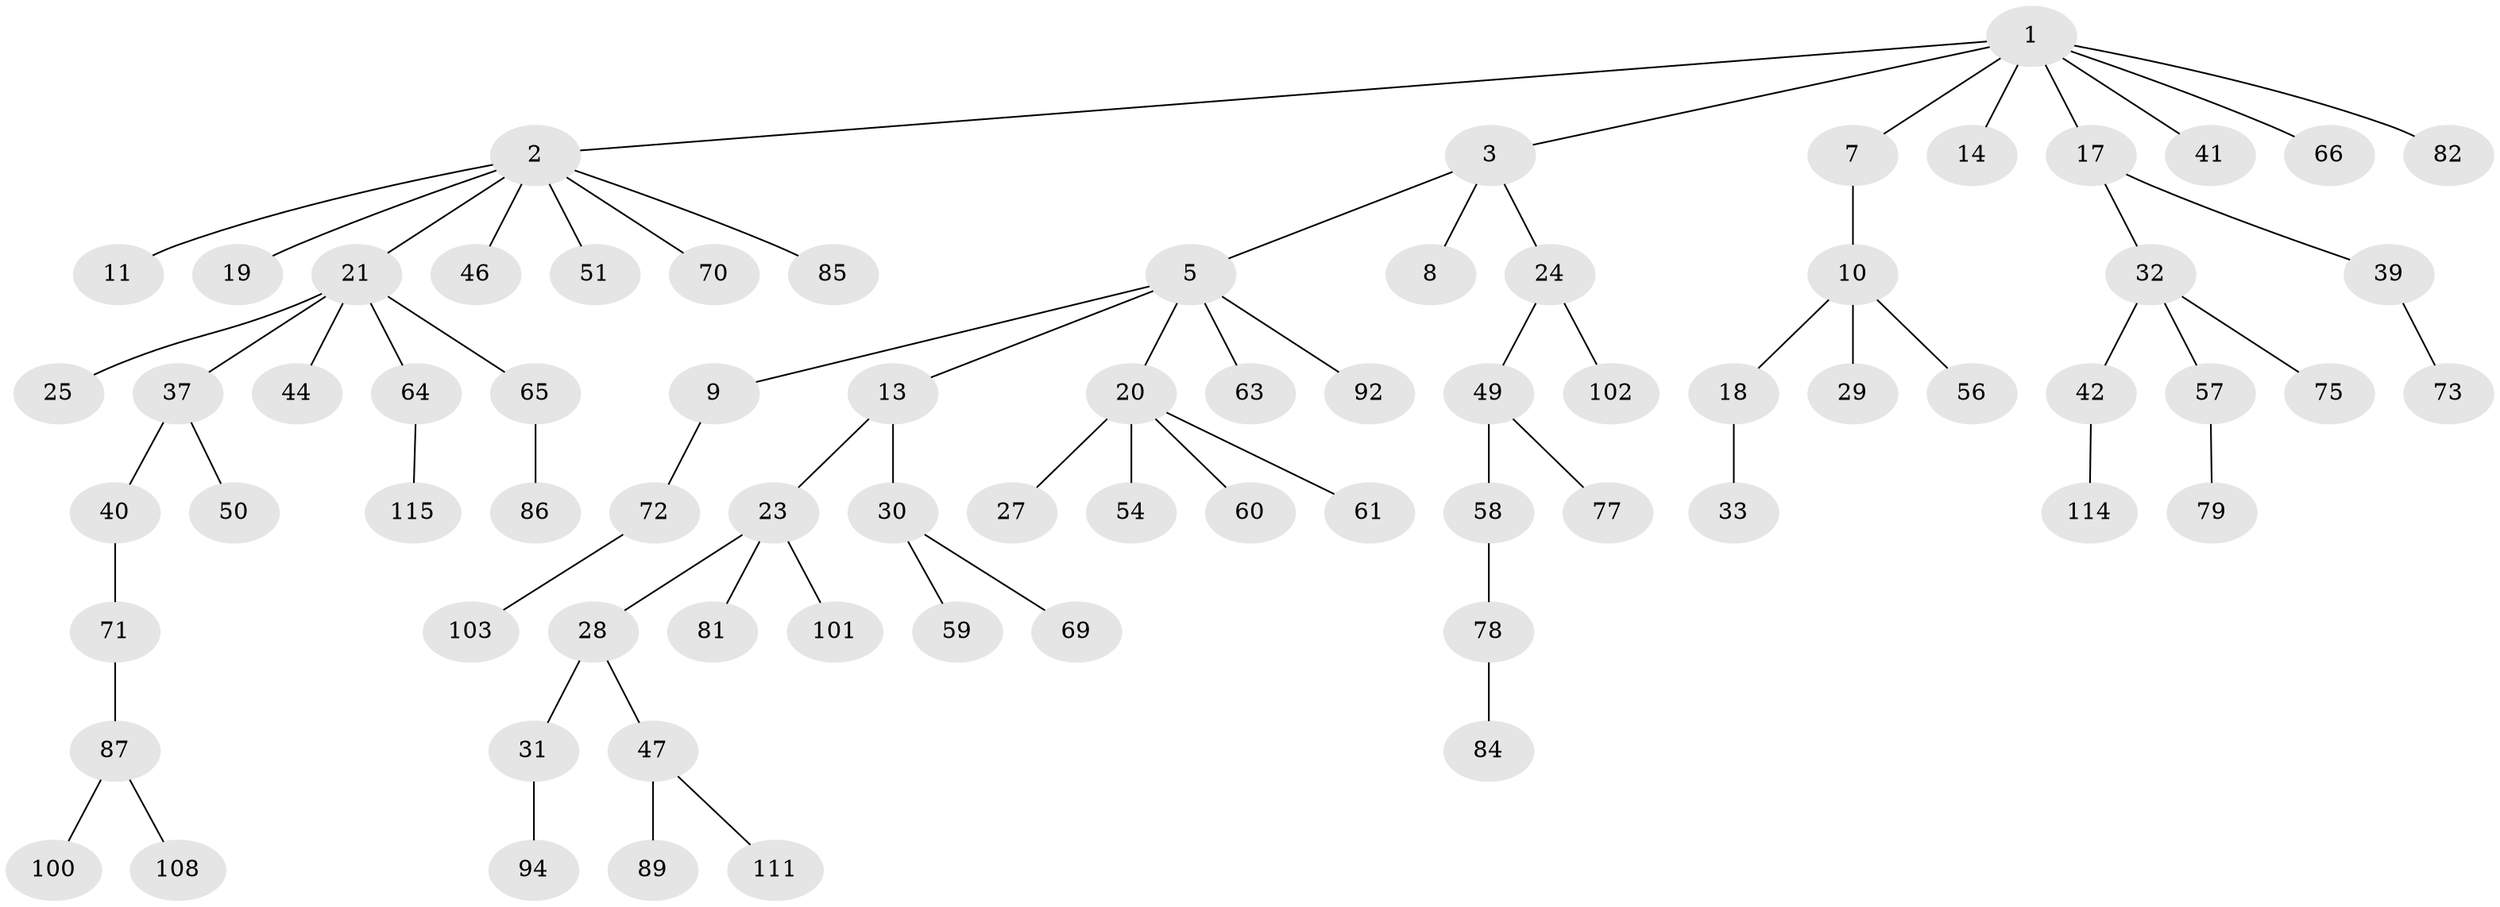 // Generated by graph-tools (version 1.1) at 2025/24/03/03/25 07:24:08]
// undirected, 74 vertices, 73 edges
graph export_dot {
graph [start="1"]
  node [color=gray90,style=filled];
  1 [super="+16"];
  2 [super="+4"];
  3 [super="+6"];
  5 [super="+99"];
  7;
  8 [super="+15"];
  9 [super="+12"];
  10 [super="+22"];
  11 [super="+55"];
  13;
  14 [super="+113"];
  17;
  18 [super="+110"];
  19 [super="+107"];
  20 [super="+45"];
  21 [super="+35"];
  23 [super="+36"];
  24 [super="+26"];
  25;
  27 [super="+38"];
  28 [super="+48"];
  29 [super="+43"];
  30 [super="+53"];
  31 [super="+68"];
  32 [super="+34"];
  33;
  37 [super="+112"];
  39;
  40 [super="+52"];
  41;
  42 [super="+76"];
  44 [super="+98"];
  46 [super="+93"];
  47 [super="+62"];
  49 [super="+67"];
  50;
  51 [super="+95"];
  54;
  56;
  57;
  58;
  59;
  60;
  61;
  63;
  64 [super="+109"];
  65 [super="+83"];
  66;
  69;
  70;
  71 [super="+80"];
  72 [super="+74"];
  73;
  75;
  77;
  78 [super="+96"];
  79 [super="+91"];
  81;
  82 [super="+105"];
  84 [super="+90"];
  85 [super="+106"];
  86 [super="+104"];
  87 [super="+88"];
  89;
  92 [super="+97"];
  94;
  100;
  101;
  102;
  103;
  108;
  111;
  114;
  115;
  1 -- 2;
  1 -- 3;
  1 -- 7;
  1 -- 14;
  1 -- 82;
  1 -- 66;
  1 -- 17;
  1 -- 41;
  2 -- 21;
  2 -- 46;
  2 -- 51;
  2 -- 70;
  2 -- 11;
  2 -- 19;
  2 -- 85;
  3 -- 5;
  3 -- 24;
  3 -- 8;
  5 -- 9;
  5 -- 13;
  5 -- 20;
  5 -- 63;
  5 -- 92;
  7 -- 10;
  9 -- 72;
  10 -- 18;
  10 -- 56;
  10 -- 29;
  13 -- 23;
  13 -- 30;
  17 -- 32;
  17 -- 39;
  18 -- 33;
  20 -- 27;
  20 -- 60;
  20 -- 61;
  20 -- 54;
  21 -- 25;
  21 -- 64;
  21 -- 65;
  21 -- 37;
  21 -- 44;
  23 -- 28;
  23 -- 81;
  23 -- 101;
  24 -- 49;
  24 -- 102;
  28 -- 31;
  28 -- 47;
  30 -- 59;
  30 -- 69;
  31 -- 94;
  32 -- 42;
  32 -- 75;
  32 -- 57;
  37 -- 40;
  37 -- 50;
  39 -- 73;
  40 -- 71;
  42 -- 114;
  47 -- 89;
  47 -- 111;
  49 -- 58;
  49 -- 77;
  57 -- 79;
  58 -- 78;
  64 -- 115;
  65 -- 86;
  71 -- 87;
  72 -- 103;
  78 -- 84;
  87 -- 100;
  87 -- 108;
}
